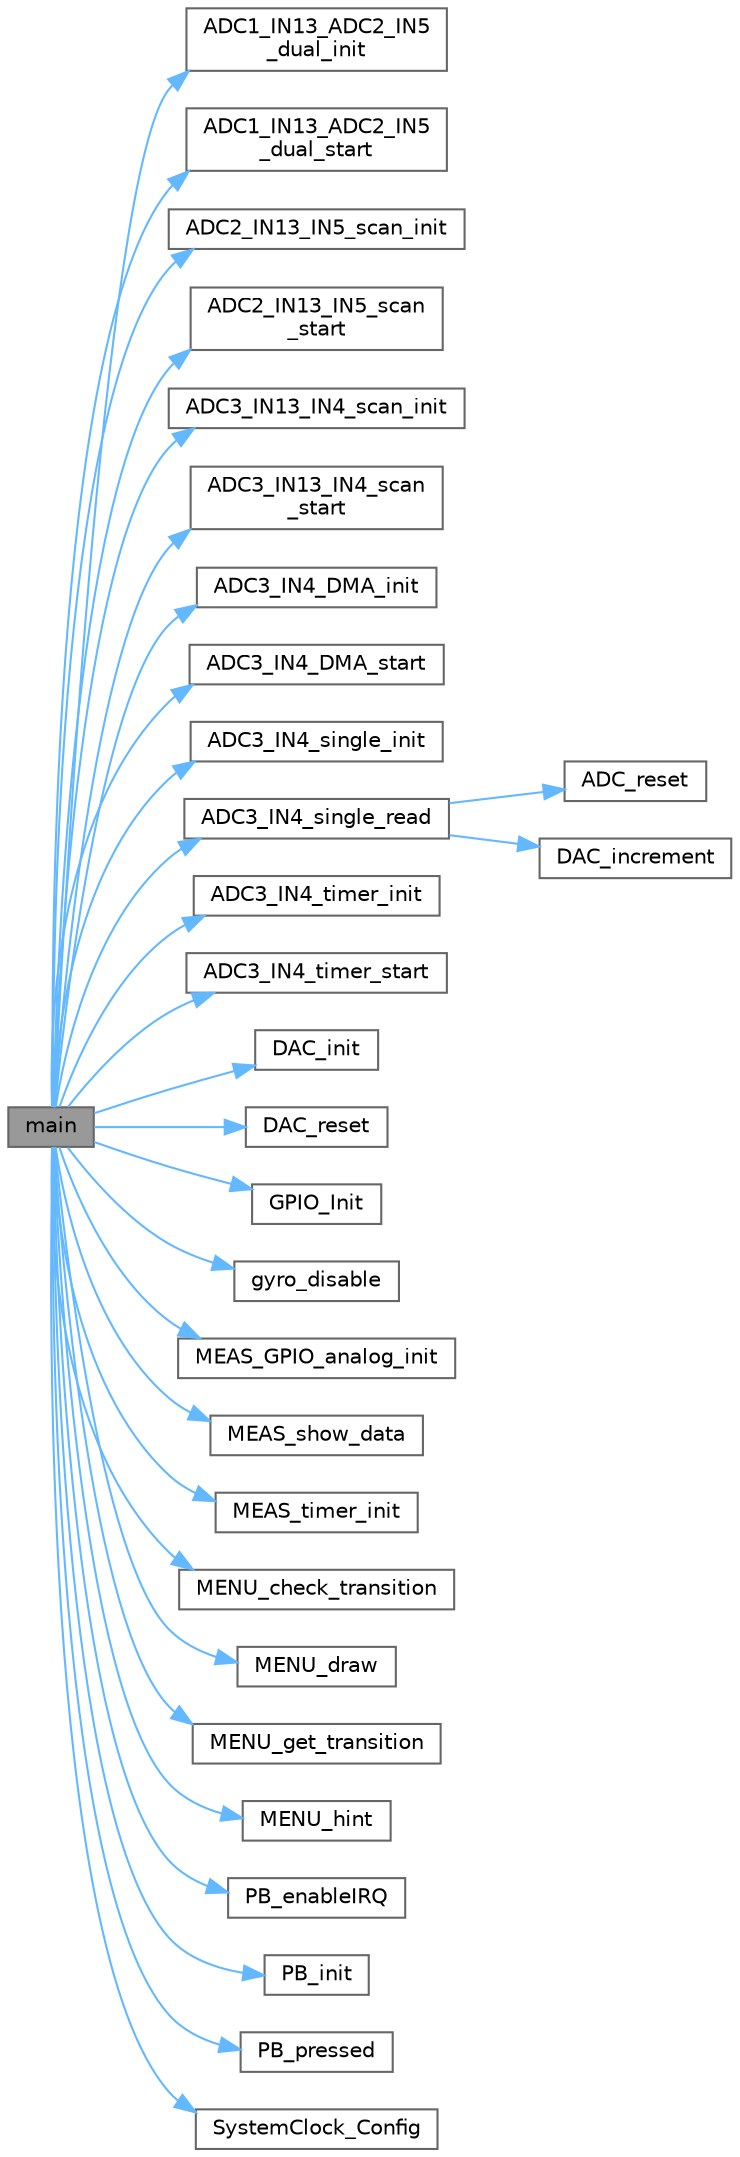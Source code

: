 digraph "main"
{
 // LATEX_PDF_SIZE
  bgcolor="transparent";
  edge [fontname=Helvetica,fontsize=10,labelfontname=Helvetica,labelfontsize=10];
  node [fontname=Helvetica,fontsize=10,shape=box,height=0.2,width=0.4];
  rankdir="LR";
  Node1 [id="Node000001",label="main",height=0.2,width=0.4,color="gray40", fillcolor="grey60", style="filled", fontcolor="black",tooltip="Main function."];
  Node1 -> Node2 [id="edge1_Node000001_Node000002",color="steelblue1",style="solid",tooltip=" "];
  Node2 [id="Node000002",label="ADC1_IN13_ADC2_IN5\l_dual_init",height=0.2,width=0.4,color="grey40", fillcolor="white", style="filled",URL="$measuring_8c.html#a8cb802f06f0cae4125dd87c21c7bd5ee",tooltip="Initialize ADCs, timer and DMA for simultaneous dual ADC acquisition."];
  Node1 -> Node3 [id="edge2_Node000001_Node000003",color="steelblue1",style="solid",tooltip=" "];
  Node3 [id="Node000003",label="ADC1_IN13_ADC2_IN5\l_dual_start",height=0.2,width=0.4,color="grey40", fillcolor="white", style="filled",URL="$measuring_8c.html#adea520dcb89bc4e799717146e9c6f20b",tooltip="Start DMA, ADC and timer."];
  Node1 -> Node4 [id="edge3_Node000001_Node000004",color="steelblue1",style="solid",tooltip=" "];
  Node4 [id="Node000004",label="ADC2_IN13_IN5_scan_init",height=0.2,width=0.4,color="grey40", fillcolor="white", style="filled",URL="$measuring_8c.html#a192c550f4180a187269caabf9ed9b698",tooltip="Initialize ADC, timer and DMA for sequential acquisition = scan mode."];
  Node1 -> Node5 [id="edge4_Node000001_Node000005",color="steelblue1",style="solid",tooltip=" "];
  Node5 [id="Node000005",label="ADC2_IN13_IN5_scan\l_start",height=0.2,width=0.4,color="grey40", fillcolor="white", style="filled",URL="$measuring_8c.html#a2fb1706a4f3c221df84b0ede30ba39cf",tooltip="Start DMA, ADC and timer."];
  Node1 -> Node6 [id="edge5_Node000001_Node000006",color="steelblue1",style="solid",tooltip=" "];
  Node6 [id="Node000006",label="ADC3_IN13_IN4_scan_init",height=0.2,width=0.4,color="grey40", fillcolor="white", style="filled",URL="$measuring_8c.html#af6c236e0b391beae12f714f7dd89a25e",tooltip="Initialize ADC, timer and DMA for sequential acquisition = scan mode."];
  Node1 -> Node7 [id="edge6_Node000001_Node000007",color="steelblue1",style="solid",tooltip=" "];
  Node7 [id="Node000007",label="ADC3_IN13_IN4_scan\l_start",height=0.2,width=0.4,color="grey40", fillcolor="white", style="filled",URL="$measuring_8c.html#abea69c67cbe966f55f2f5643bb274b77",tooltip="Start DMA, ADC and timer."];
  Node1 -> Node8 [id="edge7_Node000001_Node000008",color="steelblue1",style="solid",tooltip=" "];
  Node8 [id="Node000008",label="ADC3_IN4_DMA_init",height=0.2,width=0.4,color="grey40", fillcolor="white", style="filled",URL="$measuring_8c.html#a8cfd7f56973e8fc6c0f8ec3ccd441533",tooltip="Initialize ADC, timer and DMA for data acquisition in the background."];
  Node1 -> Node9 [id="edge8_Node000001_Node000009",color="steelblue1",style="solid",tooltip=" "];
  Node9 [id="Node000009",label="ADC3_IN4_DMA_start",height=0.2,width=0.4,color="grey40", fillcolor="white", style="filled",URL="$measuring_8c.html#a6ccc1212f3165f43b6dce7c4225a3796",tooltip="Start DMA, ADC and timer."];
  Node1 -> Node10 [id="edge9_Node000001_Node000010",color="steelblue1",style="solid",tooltip=" "];
  Node10 [id="Node000010",label="ADC3_IN4_single_init",height=0.2,width=0.4,color="grey40", fillcolor="white", style="filled",URL="$measuring_8c.html#a56d96511f05d405a65b79e5f6c8a7fd1",tooltip="Initialize the ADC in single conversion mode."];
  Node1 -> Node11 [id="edge10_Node000001_Node000011",color="steelblue1",style="solid",tooltip=" "];
  Node11 [id="Node000011",label="ADC3_IN4_single_read",height=0.2,width=0.4,color="grey40", fillcolor="white", style="filled",URL="$measuring_8c.html#ab914f447426074c9498ed6a5902b7f73",tooltip="Read one single value of the ADC in single conversion mode."];
  Node11 -> Node12 [id="edge11_Node000011_Node000012",color="steelblue1",style="solid",tooltip=" "];
  Node12 [id="Node000012",label="ADC_reset",height=0.2,width=0.4,color="grey40", fillcolor="white", style="filled",URL="$measuring_8c.html#ad33d4cf42023ab7762e61cddb0d4113a",tooltip="Resets the ADCs and the timer."];
  Node11 -> Node13 [id="edge12_Node000011_Node000013",color="steelblue1",style="solid",tooltip=" "];
  Node13 [id="Node000013",label="DAC_increment",height=0.2,width=0.4,color="grey40", fillcolor="white", style="filled",URL="$measuring_8c.html#a892bfc2635d9b39cbeadd1f61d43ddd8",tooltip="Increment the DAC value and write it to the output."];
  Node1 -> Node14 [id="edge13_Node000001_Node000014",color="steelblue1",style="solid",tooltip=" "];
  Node14 [id="Node000014",label="ADC3_IN4_timer_init",height=0.2,width=0.4,color="grey40", fillcolor="white", style="filled",URL="$measuring_8c.html#a4e76bf488f4e0c67e5db6e9c2d2e5813",tooltip="Initialize the ADC to be triggered by a timer."];
  Node1 -> Node15 [id="edge14_Node000001_Node000015",color="steelblue1",style="solid",tooltip=" "];
  Node15 [id="Node000015",label="ADC3_IN4_timer_start",height=0.2,width=0.4,color="grey40", fillcolor="white", style="filled",URL="$measuring_8c.html#ae5ffaeaedb181995f259a61ec05240ee",tooltip="Start the ADC and the timer."];
  Node1 -> Node16 [id="edge15_Node000001_Node000016",color="steelblue1",style="solid",tooltip=" "];
  Node16 [id="Node000016",label="DAC_init",height=0.2,width=0.4,color="grey40", fillcolor="white", style="filled",URL="$measuring_8c.html#a4500c15ee6b13637e00fd6b901b60224",tooltip="Initialize the DAC."];
  Node1 -> Node17 [id="edge16_Node000001_Node000017",color="steelblue1",style="solid",tooltip=" "];
  Node17 [id="Node000017",label="DAC_reset",height=0.2,width=0.4,color="grey40", fillcolor="white", style="filled",URL="$measuring_8c.html#a0ec0c70d77844e92e6b1862ab7fc7fb8",tooltip="Resets the DAC."];
  Node1 -> Node18 [id="edge17_Node000001_Node000018",color="steelblue1",style="solid",tooltip=" "];
  Node18 [id="Node000018",label="GPIO_Init",height=0.2,width=0.4,color="grey40", fillcolor="white", style="filled",URL="$_g_p_i_o_8c.html#a90363099dc984eccffd2a7ad34def32d",tooltip="Configure the GPIO for the USER pushbutton."];
  Node1 -> Node19 [id="edge18_Node000001_Node000019",color="steelblue1",style="solid",tooltip=" "];
  Node19 [id="Node000019",label="gyro_disable",height=0.2,width=0.4,color="grey40", fillcolor="white", style="filled",URL="$main_8c.html#a9506db1724e530dd11bccbdd8968998f",tooltip="Disable the onboard gyroscope."];
  Node1 -> Node20 [id="edge19_Node000001_Node000020",color="steelblue1",style="solid",tooltip=" "];
  Node20 [id="Node000020",label="MEAS_GPIO_analog_init",height=0.2,width=0.4,color="grey40", fillcolor="white", style="filled",URL="$measuring_8c.html#a645930ff74ceaacb90aca99fae865f8f",tooltip="Configure GPIOs in analog mode."];
  Node1 -> Node21 [id="edge20_Node000001_Node000021",color="steelblue1",style="solid",tooltip=" "];
  Node21 [id="Node000021",label="MEAS_show_data",height=0.2,width=0.4,color="grey40", fillcolor="white", style="filled",URL="$measuring_8c.html#af3778dd3469657b95ea6a05c1fe4de0a",tooltip="Draw buffer data as curves."];
  Node1 -> Node22 [id="edge21_Node000001_Node000022",color="steelblue1",style="solid",tooltip=" "];
  Node22 [id="Node000022",label="MEAS_timer_init",height=0.2,width=0.4,color="grey40", fillcolor="white", style="filled",URL="$measuring_8c.html#a2ace7017c3957ead5cd587fc6fae0290",tooltip="Configure the timer to trigger the ADC(s)"];
  Node1 -> Node23 [id="edge22_Node000001_Node000023",color="steelblue1",style="solid",tooltip=" "];
  Node23 [id="Node000023",label="MENU_check_transition",height=0.2,width=0.4,color="grey40", fillcolor="white", style="filled",URL="$menu_8c.html#a88e016ed6bb3eb9cfe66a3009bc6fbcf",tooltip="Check for selection/transition."];
  Node1 -> Node24 [id="edge23_Node000001_Node000024",color="steelblue1",style="solid",tooltip=" "];
  Node24 [id="Node000024",label="MENU_draw",height=0.2,width=0.4,color="grey40", fillcolor="white", style="filled",URL="$menu_8c.html#a2cbb4c209c599e91da57c0d6cf8f710e",tooltip="Draw the menu onto the display."];
  Node1 -> Node25 [id="edge24_Node000001_Node000025",color="steelblue1",style="solid",tooltip=" "];
  Node25 [id="Node000025",label="MENU_get_transition",height=0.2,width=0.4,color="grey40", fillcolor="white", style="filled",URL="$menu_8c.html#a3de77014a7c52cdf6ff1f973eee6f3f6",tooltip="Get menu selection/transition."];
  Node1 -> Node26 [id="edge25_Node000001_Node000026",color="steelblue1",style="solid",tooltip=" "];
  Node26 [id="Node000026",label="MENU_hint",height=0.2,width=0.4,color="grey40", fillcolor="white", style="filled",URL="$menu_8c.html#a62e02a141652e1f34b11f73547ce6bc2",tooltip="Shows a hint at startup."];
  Node1 -> Node27 [id="edge26_Node000001_Node000027",color="steelblue1",style="solid",tooltip=" "];
  Node27 [id="Node000027",label="PB_enableIRQ",height=0.2,width=0.4,color="grey40", fillcolor="white", style="filled",URL="$pushbutton_8c.html#a1d6696a09e34d517e04ff82f792baf57",tooltip="Configure interrupt on rising edge for the USER pushbutton."];
  Node1 -> Node28 [id="edge27_Node000001_Node000028",color="steelblue1",style="solid",tooltip=" "];
  Node28 [id="Node000028",label="PB_init",height=0.2,width=0.4,color="grey40", fillcolor="white", style="filled",URL="$pushbutton_8c.html#a6efe94714ab265a5e515c7266d234917",tooltip="Configure the GPIO for the USER pushbutton."];
  Node1 -> Node29 [id="edge28_Node000001_Node000029",color="steelblue1",style="solid",tooltip=" "];
  Node29 [id="Node000029",label="PB_pressed",height=0.2,width=0.4,color="grey40", fillcolor="white", style="filled",URL="$pushbutton_8c.html#ab920dbc364e7b33bb9186ac45ae1a332",tooltip="Was the pushbutton pressed?"];
  Node1 -> Node30 [id="edge29_Node000001_Node000030",color="steelblue1",style="solid",tooltip=" "];
  Node30 [id="Node000030",label="SystemClock_Config",height=0.2,width=0.4,color="grey40", fillcolor="white", style="filled",URL="$main_8c.html#ad554cbf06ce0fa6f92a0c4152b8a4c64",tooltip="System Clock Configuration."];
}

